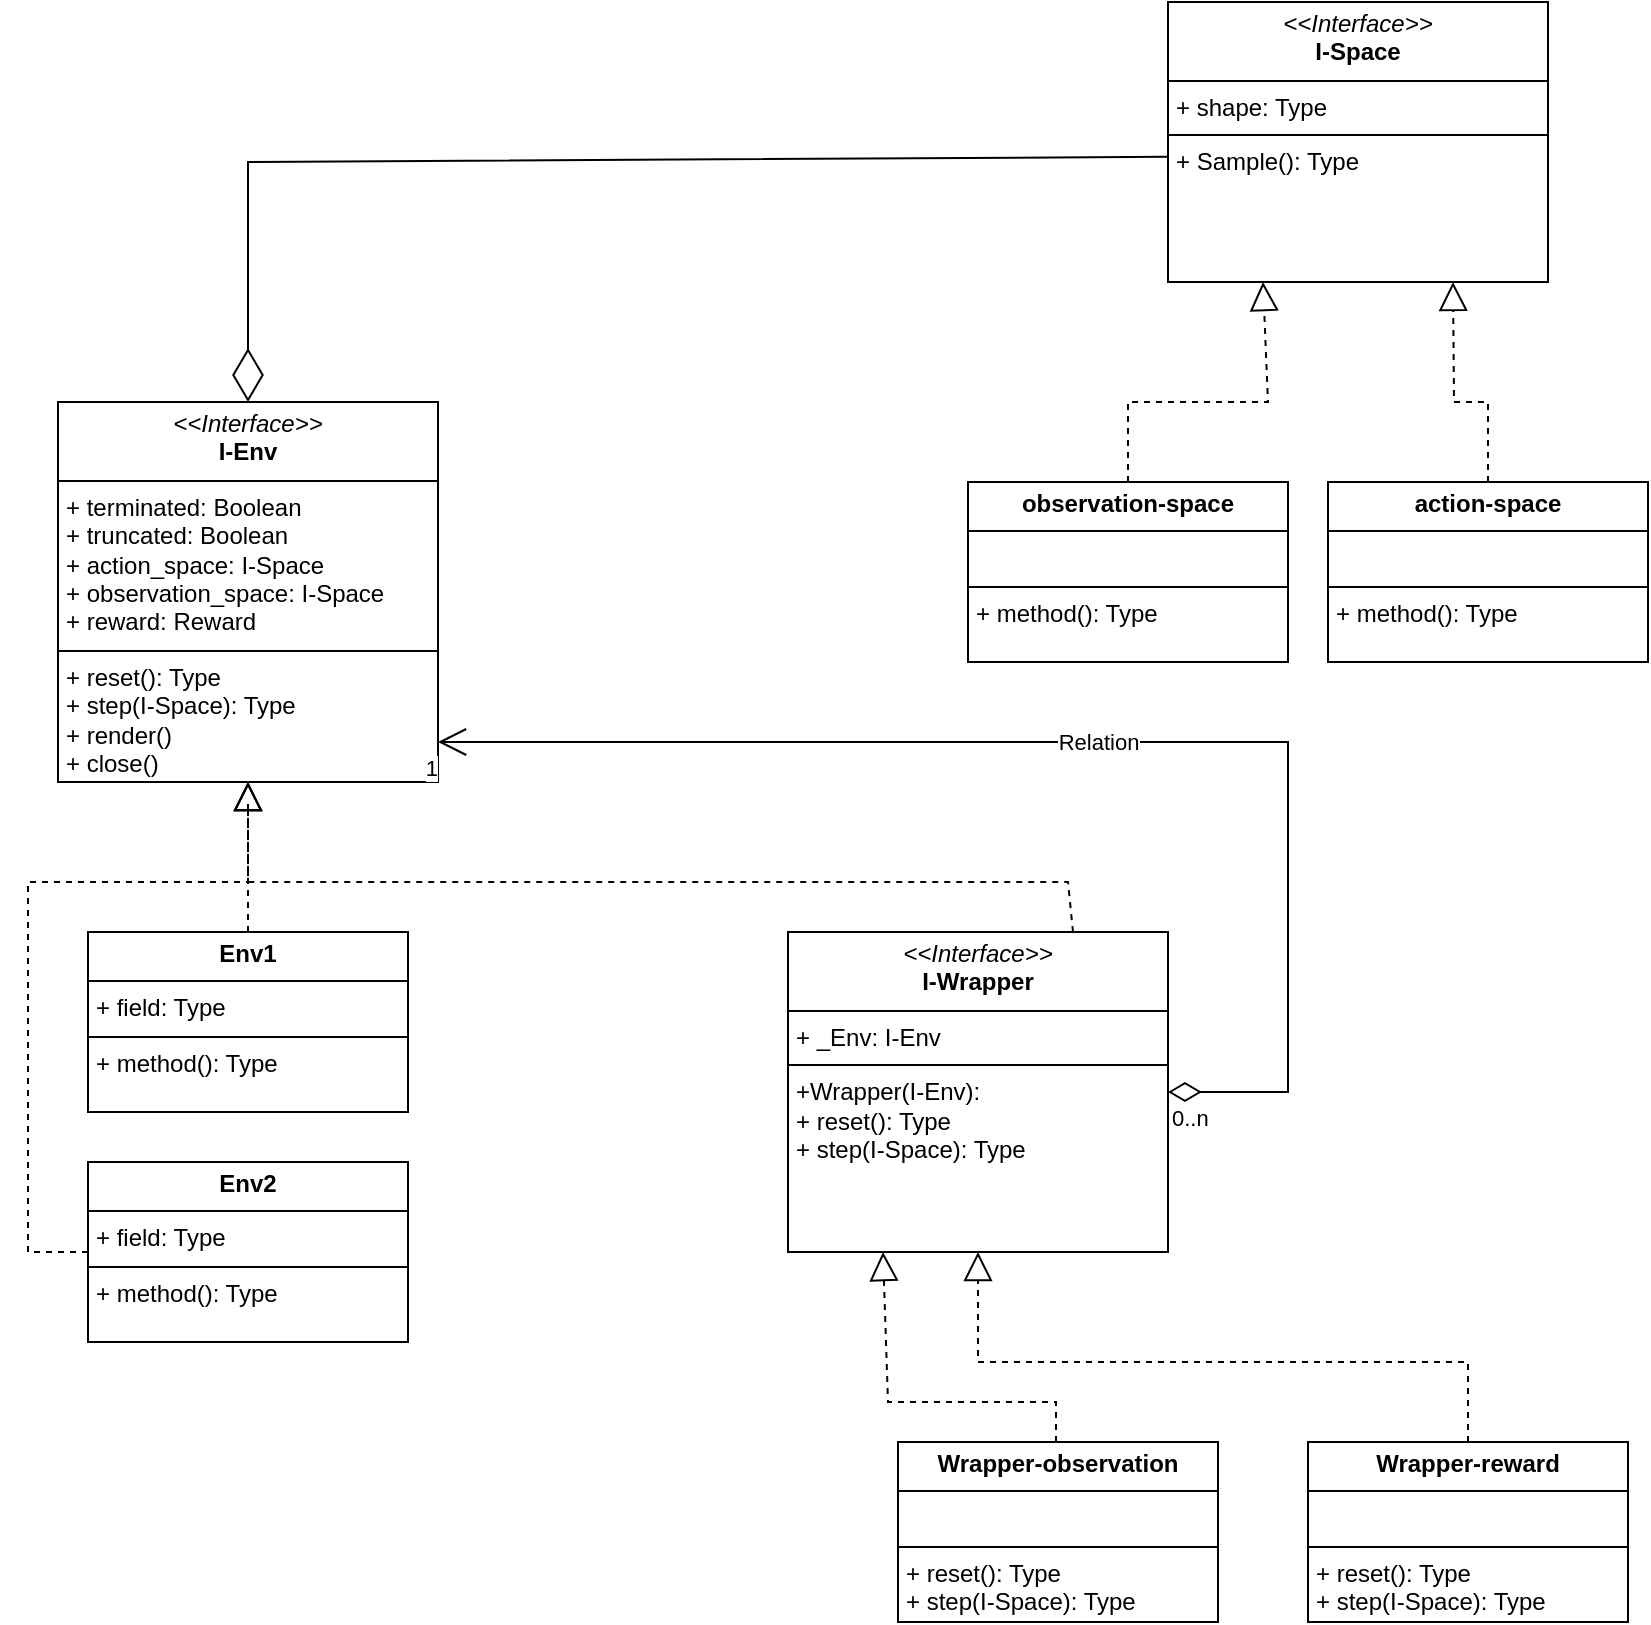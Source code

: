 <mxfile version="24.2.8" type="github">
  <diagram id="C5RBs43oDa-KdzZeNtuy" name="Page-1">
    <mxGraphModel dx="2006" dy="685" grid="1" gridSize="10" guides="1" tooltips="1" connect="1" arrows="1" fold="1" page="1" pageScale="1" pageWidth="827" pageHeight="1169" math="0" shadow="0">
      <root>
        <mxCell id="WIyWlLk6GJQsqaUBKTNV-0" />
        <mxCell id="WIyWlLk6GJQsqaUBKTNV-1" parent="WIyWlLk6GJQsqaUBKTNV-0" />
        <mxCell id="9EdXYkHhemPLTIjRrbD4-1" value="&lt;p style=&quot;margin:0px;margin-top:4px;text-align:center;&quot;&gt;&lt;i&gt;&amp;lt;&amp;lt;Interface&amp;gt;&amp;gt;&lt;/i&gt;&lt;br&gt;&lt;b&gt;I-Env&lt;/b&gt;&lt;/p&gt;&lt;hr size=&quot;1&quot; style=&quot;border-style:solid;&quot;&gt;&lt;p style=&quot;margin:0px;margin-left:4px;&quot;&gt;+ terminated: Boolean&lt;br&gt;+ truncated: Boolean&lt;/p&gt;&lt;p style=&quot;margin:0px;margin-left:4px;&quot;&gt;+ action_space: I-Space&lt;/p&gt;&lt;p style=&quot;margin:0px;margin-left:4px;&quot;&gt;+ observation_space: I-Space&lt;br&gt;&lt;/p&gt;&lt;p style=&quot;margin:0px;margin-left:4px;&quot;&gt;+ reward: Reward&lt;/p&gt;&lt;hr size=&quot;1&quot; style=&quot;border-style:solid;&quot;&gt;&lt;p style=&quot;margin:0px;margin-left:4px;&quot;&gt;+ reset(): Type&lt;br&gt;+ step(I-Space): Type&lt;/p&gt;&lt;p style=&quot;margin:0px;margin-left:4px;&quot;&gt;+ render()&lt;/p&gt;&lt;p style=&quot;margin:0px;margin-left:4px;&quot;&gt;+ close()&lt;/p&gt;&lt;p style=&quot;margin:0px;margin-left:4px;&quot;&gt;&lt;br&gt;&lt;/p&gt;" style="verticalAlign=top;align=left;overflow=fill;html=1;whiteSpace=wrap;" parent="WIyWlLk6GJQsqaUBKTNV-1" vertex="1">
          <mxGeometry x="25" y="320" width="190" height="190" as="geometry" />
        </mxCell>
        <mxCell id="9EdXYkHhemPLTIjRrbD4-2" value="&lt;p style=&quot;margin:0px;margin-top:4px;text-align:center;&quot;&gt;&lt;b&gt;action-space&lt;/b&gt;&lt;/p&gt;&lt;hr size=&quot;1&quot; style=&quot;border-style:solid;&quot;&gt;&lt;p style=&quot;margin:0px;margin-left:4px;&quot;&gt;&lt;br&gt;&lt;/p&gt;&lt;hr size=&quot;1&quot; style=&quot;border-style:solid;&quot;&gt;&lt;p style=&quot;margin:0px;margin-left:4px;&quot;&gt;+ method(): Type&lt;/p&gt;" style="verticalAlign=top;align=left;overflow=fill;html=1;whiteSpace=wrap;" parent="WIyWlLk6GJQsqaUBKTNV-1" vertex="1">
          <mxGeometry x="660" y="360" width="160" height="90" as="geometry" />
        </mxCell>
        <mxCell id="9EdXYkHhemPLTIjRrbD4-3" value="&lt;p style=&quot;margin:0px;margin-top:4px;text-align:center;&quot;&gt;&lt;i&gt;&amp;lt;&amp;lt;Interface&amp;gt;&amp;gt;&lt;/i&gt;&lt;br&gt;&lt;b&gt;I-Space&lt;/b&gt;&lt;/p&gt;&lt;hr size=&quot;1&quot; style=&quot;border-style:solid;&quot;&gt;&lt;p style=&quot;margin:0px;margin-left:4px;&quot;&gt;+ shape: Type&lt;br&gt;&lt;/p&gt;&lt;hr size=&quot;1&quot; style=&quot;border-style:solid;&quot;&gt;&lt;p style=&quot;margin:0px;margin-left:4px;&quot;&gt;+ Sample(): Type&lt;br&gt;&lt;/p&gt;" style="verticalAlign=top;align=left;overflow=fill;html=1;whiteSpace=wrap;" parent="WIyWlLk6GJQsqaUBKTNV-1" vertex="1">
          <mxGeometry x="580" y="120" width="190" height="140" as="geometry" />
        </mxCell>
        <mxCell id="9EdXYkHhemPLTIjRrbD4-4" value="&lt;p style=&quot;margin:0px;margin-top:4px;text-align:center;&quot;&gt;&lt;b&gt;observation-space&lt;/b&gt;&lt;/p&gt;&lt;hr size=&quot;1&quot; style=&quot;border-style:solid;&quot;&gt;&lt;p style=&quot;margin:0px;margin-left:4px;&quot;&gt;&lt;br&gt;&lt;/p&gt;&lt;hr size=&quot;1&quot; style=&quot;border-style:solid;&quot;&gt;&lt;p style=&quot;margin:0px;margin-left:4px;&quot;&gt;+ method(): Type&lt;/p&gt;" style="verticalAlign=top;align=left;overflow=fill;html=1;whiteSpace=wrap;" parent="WIyWlLk6GJQsqaUBKTNV-1" vertex="1">
          <mxGeometry x="480" y="360" width="160" height="90" as="geometry" />
        </mxCell>
        <mxCell id="9EdXYkHhemPLTIjRrbD4-6" value="" style="endArrow=block;dashed=1;endFill=0;endSize=12;html=1;rounded=0;exitX=0.5;exitY=0;exitDx=0;exitDy=0;entryX=0.25;entryY=1;entryDx=0;entryDy=0;" parent="WIyWlLk6GJQsqaUBKTNV-1" source="9EdXYkHhemPLTIjRrbD4-4" target="9EdXYkHhemPLTIjRrbD4-3" edge="1">
          <mxGeometry width="160" relative="1" as="geometry">
            <mxPoint x="530" y="260" as="sourcePoint" />
            <mxPoint x="690" y="260" as="targetPoint" />
            <Array as="points">
              <mxPoint x="560" y="320" />
              <mxPoint x="630" y="320" />
            </Array>
          </mxGeometry>
        </mxCell>
        <mxCell id="9EdXYkHhemPLTIjRrbD4-7" value="" style="endArrow=block;dashed=1;endFill=0;endSize=12;html=1;rounded=0;exitX=0.5;exitY=0;exitDx=0;exitDy=0;entryX=0.75;entryY=1;entryDx=0;entryDy=0;" parent="WIyWlLk6GJQsqaUBKTNV-1" source="9EdXYkHhemPLTIjRrbD4-2" target="9EdXYkHhemPLTIjRrbD4-3" edge="1">
          <mxGeometry width="160" relative="1" as="geometry">
            <mxPoint x="667" y="360" as="sourcePoint" />
            <mxPoint x="735" y="260" as="targetPoint" />
            <Array as="points">
              <mxPoint x="740" y="320" />
              <mxPoint x="723" y="320" />
            </Array>
          </mxGeometry>
        </mxCell>
        <mxCell id="9EdXYkHhemPLTIjRrbD4-8" value="&lt;p style=&quot;margin:0px;margin-top:4px;text-align:center;&quot;&gt;&lt;b&gt;Env1&lt;/b&gt;&lt;/p&gt;&lt;hr size=&quot;1&quot; style=&quot;border-style:solid;&quot;&gt;&lt;p style=&quot;margin:0px;margin-left:4px;&quot;&gt;+ field: Type&lt;/p&gt;&lt;hr size=&quot;1&quot; style=&quot;border-style:solid;&quot;&gt;&lt;p style=&quot;margin:0px;margin-left:4px;&quot;&gt;+ method(): Type&lt;/p&gt;" style="verticalAlign=top;align=left;overflow=fill;html=1;whiteSpace=wrap;" parent="WIyWlLk6GJQsqaUBKTNV-1" vertex="1">
          <mxGeometry x="40" y="585" width="160" height="90" as="geometry" />
        </mxCell>
        <mxCell id="9EdXYkHhemPLTIjRrbD4-9" value="" style="endArrow=diamondThin;endFill=0;endSize=24;html=1;rounded=0;entryX=0.5;entryY=0;entryDx=0;entryDy=0;exitX=-0.002;exitY=0.553;exitDx=0;exitDy=0;exitPerimeter=0;" parent="WIyWlLk6GJQsqaUBKTNV-1" source="9EdXYkHhemPLTIjRrbD4-3" target="9EdXYkHhemPLTIjRrbD4-1" edge="1">
          <mxGeometry width="160" relative="1" as="geometry">
            <mxPoint x="330" y="360" as="sourcePoint" />
            <mxPoint x="490" y="360" as="targetPoint" />
            <Array as="points">
              <mxPoint x="120" y="200" />
            </Array>
          </mxGeometry>
        </mxCell>
        <mxCell id="9EdXYkHhemPLTIjRrbD4-10" value="" style="endArrow=block;dashed=1;endFill=0;endSize=12;html=1;rounded=0;entryX=0.5;entryY=1;entryDx=0;entryDy=0;exitX=0.5;exitY=0;exitDx=0;exitDy=0;" parent="WIyWlLk6GJQsqaUBKTNV-1" source="9EdXYkHhemPLTIjRrbD4-8" target="9EdXYkHhemPLTIjRrbD4-1" edge="1">
          <mxGeometry width="160" relative="1" as="geometry">
            <mxPoint x="220" y="570" as="sourcePoint" />
            <mxPoint x="490" y="500" as="targetPoint" />
            <Array as="points">
              <mxPoint x="120" y="520" />
            </Array>
          </mxGeometry>
        </mxCell>
        <mxCell id="9EdXYkHhemPLTIjRrbD4-11" value="&lt;p style=&quot;margin:0px;margin-top:4px;text-align:center;&quot;&gt;&lt;i&gt;&amp;lt;&amp;lt;Interface&amp;gt;&amp;gt;&lt;/i&gt;&lt;br&gt;&lt;b&gt;I-Wrapper&lt;/b&gt;&lt;/p&gt;&lt;hr size=&quot;1&quot; style=&quot;border-style:solid;&quot;&gt;&lt;p style=&quot;margin:0px;margin-left:4px;&quot;&gt;+ _Env: I-Env&lt;/p&gt;&lt;hr size=&quot;1&quot; style=&quot;border-style:solid;&quot;&gt;&lt;p style=&quot;margin:0px;margin-left:4px;&quot;&gt;+Wrapper(I-Env):&lt;/p&gt;&lt;p style=&quot;margin:0px;margin-left:4px;&quot;&gt;+ reset(): Type&lt;br&gt;+ step(I-Space): Type&lt;/p&gt;" style="verticalAlign=top;align=left;overflow=fill;html=1;whiteSpace=wrap;" parent="WIyWlLk6GJQsqaUBKTNV-1" vertex="1">
          <mxGeometry x="390" y="585" width="190" height="160" as="geometry" />
        </mxCell>
        <mxCell id="9EdXYkHhemPLTIjRrbD4-12" value="&lt;p style=&quot;margin:0px;margin-top:4px;text-align:center;&quot;&gt;&lt;b&gt;Env2&lt;/b&gt;&lt;/p&gt;&lt;hr size=&quot;1&quot; style=&quot;border-style:solid;&quot;&gt;&lt;p style=&quot;margin:0px;margin-left:4px;&quot;&gt;+ field: Type&lt;/p&gt;&lt;hr size=&quot;1&quot; style=&quot;border-style:solid;&quot;&gt;&lt;p style=&quot;margin:0px;margin-left:4px;&quot;&gt;+ method(): Type&lt;/p&gt;" style="verticalAlign=top;align=left;overflow=fill;html=1;whiteSpace=wrap;" parent="WIyWlLk6GJQsqaUBKTNV-1" vertex="1">
          <mxGeometry x="40" y="700" width="160" height="90" as="geometry" />
        </mxCell>
        <mxCell id="9EdXYkHhemPLTIjRrbD4-16" value="" style="endArrow=block;dashed=1;endFill=0;endSize=12;html=1;rounded=0;entryX=0.5;entryY=1;entryDx=0;entryDy=0;exitX=0;exitY=0.5;exitDx=0;exitDy=0;" parent="WIyWlLk6GJQsqaUBKTNV-1" source="9EdXYkHhemPLTIjRrbD4-12" target="9EdXYkHhemPLTIjRrbD4-1" edge="1">
          <mxGeometry width="160" relative="1" as="geometry">
            <mxPoint x="120" y="550" as="sourcePoint" />
            <mxPoint x="20" y="690" as="targetPoint" />
            <Array as="points">
              <mxPoint x="10" y="745" />
              <mxPoint x="10" y="560" />
              <mxPoint x="120" y="560" />
            </Array>
          </mxGeometry>
        </mxCell>
        <mxCell id="9EdXYkHhemPLTIjRrbD4-19" value="" style="endArrow=block;dashed=1;endFill=0;endSize=12;html=1;rounded=0;exitX=0.75;exitY=0;exitDx=0;exitDy=0;entryX=0.5;entryY=1;entryDx=0;entryDy=0;" parent="WIyWlLk6GJQsqaUBKTNV-1" source="9EdXYkHhemPLTIjRrbD4-11" edge="1" target="9EdXYkHhemPLTIjRrbD4-1">
          <mxGeometry width="160" relative="1" as="geometry">
            <mxPoint x="535" y="585" as="sourcePoint" />
            <mxPoint x="170" y="530" as="targetPoint" />
            <Array as="points">
              <mxPoint x="530" y="560" />
              <mxPoint x="400" y="560" />
              <mxPoint x="120" y="560" />
            </Array>
          </mxGeometry>
        </mxCell>
        <mxCell id="9EdXYkHhemPLTIjRrbD4-21" value="Relation" style="endArrow=open;html=1;endSize=12;startArrow=diamondThin;startSize=14;startFill=0;edgeStyle=orthogonalEdgeStyle;rounded=0;exitX=1;exitY=0.5;exitDx=0;exitDy=0;" parent="WIyWlLk6GJQsqaUBKTNV-1" source="9EdXYkHhemPLTIjRrbD4-11" target="9EdXYkHhemPLTIjRrbD4-1" edge="1">
          <mxGeometry relative="1" as="geometry">
            <mxPoint x="310" y="460" as="sourcePoint" />
            <mxPoint x="290" y="500" as="targetPoint" />
            <Array as="points">
              <mxPoint x="640" y="665" />
              <mxPoint x="640" y="490" />
            </Array>
          </mxGeometry>
        </mxCell>
        <mxCell id="9EdXYkHhemPLTIjRrbD4-22" value="0..n" style="edgeLabel;resizable=0;html=1;align=left;verticalAlign=top;" parent="9EdXYkHhemPLTIjRrbD4-21" connectable="0" vertex="1">
          <mxGeometry x="-1" relative="1" as="geometry" />
        </mxCell>
        <mxCell id="9EdXYkHhemPLTIjRrbD4-23" value="1" style="edgeLabel;resizable=0;html=1;align=right;verticalAlign=top;" parent="9EdXYkHhemPLTIjRrbD4-21" connectable="0" vertex="1">
          <mxGeometry x="1" relative="1" as="geometry" />
        </mxCell>
        <mxCell id="9EdXYkHhemPLTIjRrbD4-25" value="" style="group" parent="WIyWlLk6GJQsqaUBKTNV-1" vertex="1" connectable="0">
          <mxGeometry x="485" y="800" width="325" height="130" as="geometry" />
        </mxCell>
        <mxCell id="9EdXYkHhemPLTIjRrbD4-20" value="&lt;p style=&quot;margin:0px;margin-top:4px;text-align:center;&quot;&gt;&lt;b&gt;Wrapper-reward&lt;/b&gt;&lt;/p&gt;&lt;hr size=&quot;1&quot; style=&quot;border-style:solid;&quot;&gt;&lt;p style=&quot;margin:0px;margin-left:4px;&quot;&gt;&lt;br&gt;&lt;/p&gt;&lt;hr size=&quot;1&quot; style=&quot;border-style:solid;&quot;&gt;&lt;p style=&quot;margin:0px;margin-left:4px;&quot;&gt;+ reset(): Type&lt;br&gt;+ step(I-Space): Type&lt;br&gt;&lt;/p&gt;" style="verticalAlign=top;align=left;overflow=fill;html=1;whiteSpace=wrap;" parent="9EdXYkHhemPLTIjRrbD4-25" vertex="1">
          <mxGeometry x="165" y="40" width="160" height="90" as="geometry" />
        </mxCell>
        <mxCell id="9EdXYkHhemPLTIjRrbD4-24" value="" style="endArrow=block;dashed=1;endFill=0;endSize=12;html=1;rounded=0;entryX=0.5;entryY=1;entryDx=0;entryDy=0;exitX=0.5;exitY=0;exitDx=0;exitDy=0;" parent="9EdXYkHhemPLTIjRrbD4-25" source="9EdXYkHhemPLTIjRrbD4-20" target="9EdXYkHhemPLTIjRrbD4-11" edge="1">
          <mxGeometry width="160" relative="1" as="geometry">
            <mxPoint x="-175" as="sourcePoint" />
            <mxPoint x="-15" as="targetPoint" />
            <Array as="points">
              <mxPoint x="245" />
              <mxPoint />
            </Array>
          </mxGeometry>
        </mxCell>
        <mxCell id="9EdXYkHhemPLTIjRrbD4-27" value="&lt;p style=&quot;margin:0px;margin-top:4px;text-align:center;&quot;&gt;&lt;b&gt;Wrapper-observation&lt;/b&gt;&lt;/p&gt;&lt;hr size=&quot;1&quot; style=&quot;border-style:solid;&quot;&gt;&lt;p style=&quot;margin:0px;margin-left:4px;&quot;&gt;&lt;br&gt;&lt;/p&gt;&lt;hr size=&quot;1&quot; style=&quot;border-style:solid;&quot;&gt;&lt;p style=&quot;margin:0px;margin-left:4px;&quot;&gt;+ reset(): Type&lt;br&gt;+ step(I-Space): Type&lt;br&gt;&lt;/p&gt;" style="verticalAlign=top;align=left;overflow=fill;html=1;whiteSpace=wrap;" parent="WIyWlLk6GJQsqaUBKTNV-1" vertex="1">
          <mxGeometry x="445" y="840" width="160" height="90" as="geometry" />
        </mxCell>
        <mxCell id="9EdXYkHhemPLTIjRrbD4-28" value="" style="endArrow=block;dashed=1;endFill=0;endSize=12;html=1;rounded=0;exitX=0.5;exitY=0;exitDx=0;exitDy=0;entryX=0.25;entryY=1;entryDx=0;entryDy=0;" parent="WIyWlLk6GJQsqaUBKTNV-1" target="9EdXYkHhemPLTIjRrbD4-11" edge="1">
          <mxGeometry width="160" relative="1" as="geometry">
            <mxPoint x="524" y="840" as="sourcePoint" />
            <mxPoint x="490" y="745" as="targetPoint" />
            <Array as="points">
              <mxPoint x="524" y="820" />
              <mxPoint x="440" y="820" />
            </Array>
          </mxGeometry>
        </mxCell>
      </root>
    </mxGraphModel>
  </diagram>
</mxfile>
